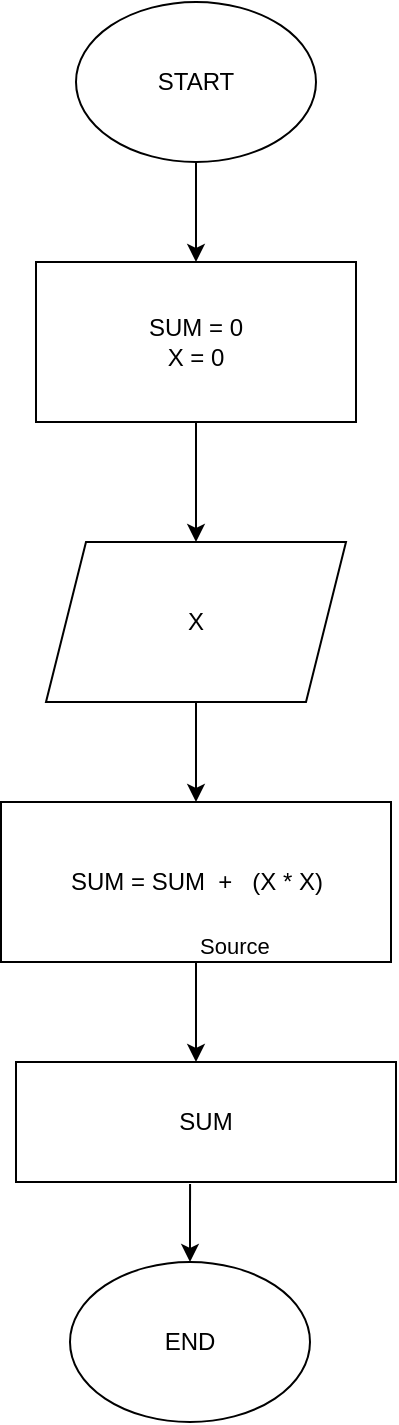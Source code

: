 <mxfile version="20.8.13" type="github">
  <diagram name="Page-1" id="74e2e168-ea6b-b213-b513-2b3c1d86103e">
    <mxGraphModel dx="1188" dy="854" grid="1" gridSize="10" guides="1" tooltips="1" connect="1" arrows="1" fold="1" page="1" pageScale="1" pageWidth="1100" pageHeight="850" background="none" math="0" shadow="0">
      <root>
        <mxCell id="0" />
        <mxCell id="1" parent="0" />
        <mxCell id="3uvvEj1fBNnVZfnWXY3Z-1" value="START" style="ellipse;whiteSpace=wrap;html=1;" vertex="1" parent="1">
          <mxGeometry x="460" y="30" width="120" height="80" as="geometry" />
        </mxCell>
        <mxCell id="3uvvEj1fBNnVZfnWXY3Z-3" value="" style="endArrow=classic;html=1;rounded=0;exitX=0.5;exitY=1;exitDx=0;exitDy=0;" edge="1" parent="1" source="3uvvEj1fBNnVZfnWXY3Z-1">
          <mxGeometry width="50" height="50" relative="1" as="geometry">
            <mxPoint x="510" y="200" as="sourcePoint" />
            <mxPoint x="520" y="160" as="targetPoint" />
            <Array as="points" />
          </mxGeometry>
        </mxCell>
        <mxCell id="3uvvEj1fBNnVZfnWXY3Z-4" value="SUM = 0&lt;br&gt;X = 0" style="rounded=0;whiteSpace=wrap;html=1;" vertex="1" parent="1">
          <mxGeometry x="440" y="160" width="160" height="80" as="geometry" />
        </mxCell>
        <mxCell id="3uvvEj1fBNnVZfnWXY3Z-6" value="" style="endArrow=classic;html=1;rounded=0;exitX=0.5;exitY=1;exitDx=0;exitDy=0;" edge="1" parent="1" source="3uvvEj1fBNnVZfnWXY3Z-4">
          <mxGeometry relative="1" as="geometry">
            <mxPoint x="480" y="400" as="sourcePoint" />
            <mxPoint x="520" y="300" as="targetPoint" />
          </mxGeometry>
        </mxCell>
        <mxCell id="3uvvEj1fBNnVZfnWXY3Z-12" style="edgeStyle=orthogonalEdgeStyle;rounded=0;orthogonalLoop=1;jettySize=auto;html=1;exitX=0.5;exitY=1;exitDx=0;exitDy=0;" edge="1" parent="1" source="3uvvEj1fBNnVZfnWXY3Z-8">
          <mxGeometry relative="1" as="geometry">
            <mxPoint x="520" y="430" as="targetPoint" />
          </mxGeometry>
        </mxCell>
        <mxCell id="3uvvEj1fBNnVZfnWXY3Z-8" value="X" style="shape=parallelogram;perimeter=parallelogramPerimeter;whiteSpace=wrap;html=1;fixedSize=1;" vertex="1" parent="1">
          <mxGeometry x="445" y="300" width="150" height="80" as="geometry" />
        </mxCell>
        <mxCell id="3uvvEj1fBNnVZfnWXY3Z-13" value="SUM = SUM &amp;nbsp;+ &amp;nbsp; (X * X)" style="rounded=0;whiteSpace=wrap;html=1;" vertex="1" parent="1">
          <mxGeometry x="422.5" y="430" width="195" height="80" as="geometry" />
        </mxCell>
        <mxCell id="3uvvEj1fBNnVZfnWXY3Z-15" value="&lt;br&gt;" style="endArrow=classic;html=1;rounded=0;exitX=0.5;exitY=1;exitDx=0;exitDy=0;" edge="1" parent="1" source="3uvvEj1fBNnVZfnWXY3Z-13">
          <mxGeometry relative="1" as="geometry">
            <mxPoint x="445" y="570" as="sourcePoint" />
            <mxPoint x="520" y="560" as="targetPoint" />
          </mxGeometry>
        </mxCell>
        <mxCell id="3uvvEj1fBNnVZfnWXY3Z-17" value="Source" style="edgeLabel;resizable=0;html=1;align=left;verticalAlign=bottom;" connectable="0" vertex="1" parent="3uvvEj1fBNnVZfnWXY3Z-15">
          <mxGeometry x="-1" relative="1" as="geometry" />
        </mxCell>
        <mxCell id="3uvvEj1fBNnVZfnWXY3Z-18" value="SUM&lt;br&gt;" style="rounded=0;whiteSpace=wrap;html=1;" vertex="1" parent="1">
          <mxGeometry x="430" y="560" width="190" height="60" as="geometry" />
        </mxCell>
        <mxCell id="3uvvEj1fBNnVZfnWXY3Z-19" value="" style="endArrow=classic;html=1;rounded=0;exitX=0.458;exitY=1.05;exitDx=0;exitDy=0;exitPerimeter=0;" edge="1" parent="1" target="3uvvEj1fBNnVZfnWXY3Z-22">
          <mxGeometry relative="1" as="geometry">
            <mxPoint x="517.02" y="621" as="sourcePoint" />
            <mxPoint x="517" y="668" as="targetPoint" />
          </mxGeometry>
        </mxCell>
        <mxCell id="3uvvEj1fBNnVZfnWXY3Z-22" value="END" style="ellipse;whiteSpace=wrap;html=1;" vertex="1" parent="1">
          <mxGeometry x="457" y="660" width="120" height="80" as="geometry" />
        </mxCell>
      </root>
    </mxGraphModel>
  </diagram>
</mxfile>

